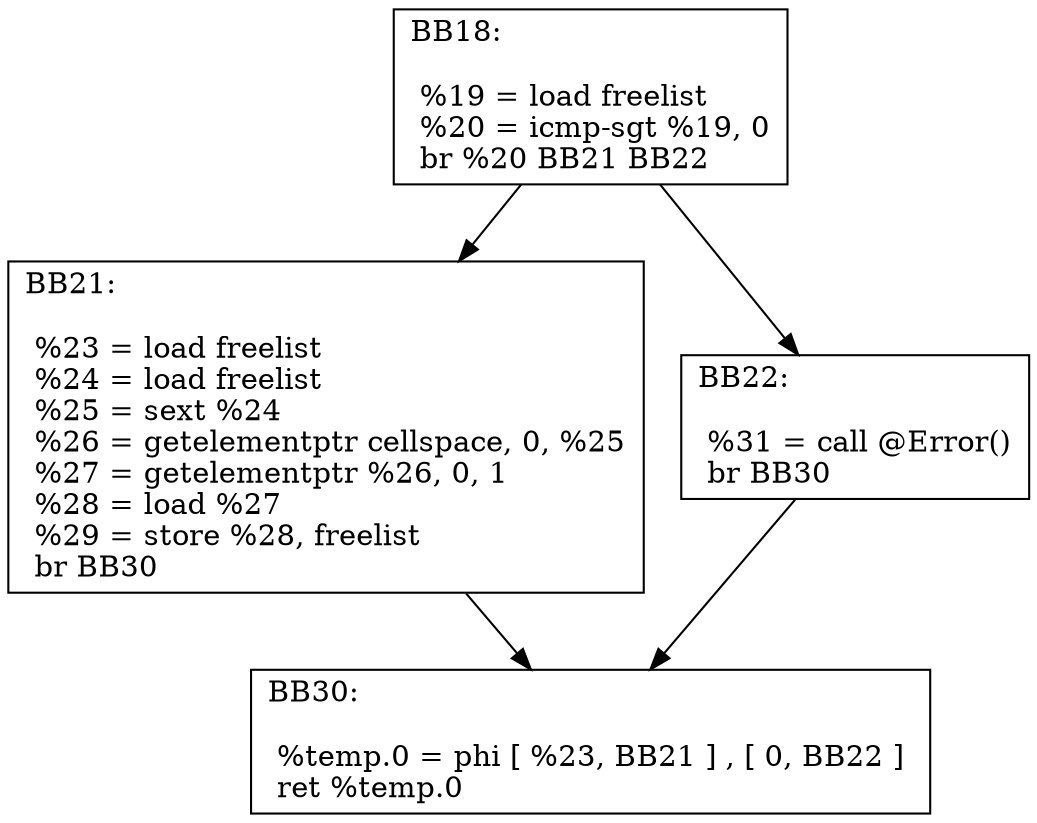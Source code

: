 digraph "CFG for 'Getelement' function" {
BB18 [shape=record,
    label="{BB18:\l\l
             %19 = load freelist\l
             %20 = icmp-sgt %19, 0\l
             br %20 BB21 BB22\l
             }"];
BB18 -> BB21
BB18 -> BB22
BB21 [shape=record,
    label="{BB21:\l\l
             %23 = load freelist\l
             %24 = load freelist\l
             %25 = sext %24\l
             %26 = getelementptr cellspace, 0, %25\l
             %27 = getelementptr %26, 0, 1\l
             %28 = load %27\l
             %29 = store %28, freelist\l
             br BB30\l
             }"];
BB21 -> BB30
BB22 [shape=record,
    label="{BB22:\l\l
             %31 = call @Error()\l
             br BB30\l
             }"];
BB22 -> BB30
BB30 [shape=record,
    label="{BB30:\l\l
             %temp.0 = phi [ %23, BB21 ] , [ 0, BB22 ] \l
             ret %temp.0\l
             }"];
}